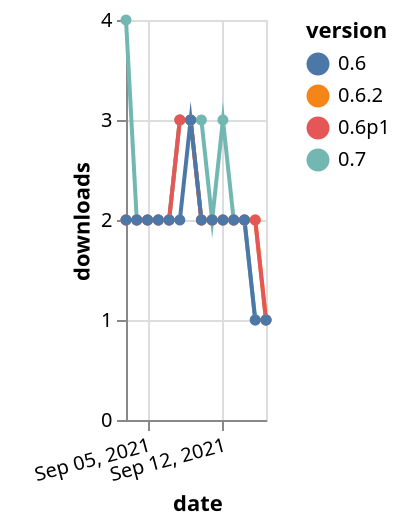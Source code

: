 {"$schema": "https://vega.github.io/schema/vega-lite/v5.json", "description": "A simple bar chart with embedded data.", "data": {"values": [{"date": "2021-09-03", "total": 2523, "delta": 2, "version": "0.6.2"}, {"date": "2021-09-04", "total": 2525, "delta": 2, "version": "0.6.2"}, {"date": "2021-09-05", "total": 2527, "delta": 2, "version": "0.6.2"}, {"date": "2021-09-06", "total": 2529, "delta": 2, "version": "0.6.2"}, {"date": "2021-09-07", "total": 2531, "delta": 2, "version": "0.6.2"}, {"date": "2021-09-08", "total": 2534, "delta": 3, "version": "0.6.2"}, {"date": "2021-09-09", "total": 2537, "delta": 3, "version": "0.6.2"}, {"date": "2021-09-10", "total": 2539, "delta": 2, "version": "0.6.2"}, {"date": "2021-09-11", "total": 2541, "delta": 2, "version": "0.6.2"}, {"date": "2021-09-12", "total": 2543, "delta": 2, "version": "0.6.2"}, {"date": "2021-09-13", "total": 2545, "delta": 2, "version": "0.6.2"}, {"date": "2021-09-14", "total": 2547, "delta": 2, "version": "0.6.2"}, {"date": "2021-09-15", "total": 2549, "delta": 2, "version": "0.6.2"}, {"date": "2021-09-16", "total": 2550, "delta": 1, "version": "0.6.2"}, {"date": "2021-09-03", "total": 2560, "delta": 4, "version": "0.7"}, {"date": "2021-09-04", "total": 2562, "delta": 2, "version": "0.7"}, {"date": "2021-09-05", "total": 2564, "delta": 2, "version": "0.7"}, {"date": "2021-09-06", "total": 2566, "delta": 2, "version": "0.7"}, {"date": "2021-09-07", "total": 2568, "delta": 2, "version": "0.7"}, {"date": "2021-09-08", "total": 2571, "delta": 3, "version": "0.7"}, {"date": "2021-09-09", "total": 2574, "delta": 3, "version": "0.7"}, {"date": "2021-09-10", "total": 2577, "delta": 3, "version": "0.7"}, {"date": "2021-09-11", "total": 2579, "delta": 2, "version": "0.7"}, {"date": "2021-09-12", "total": 2582, "delta": 3, "version": "0.7"}, {"date": "2021-09-13", "total": 2584, "delta": 2, "version": "0.7"}, {"date": "2021-09-14", "total": 2586, "delta": 2, "version": "0.7"}, {"date": "2021-09-15", "total": 2587, "delta": 1, "version": "0.7"}, {"date": "2021-09-16", "total": 2588, "delta": 1, "version": "0.7"}, {"date": "2021-09-03", "total": 2497, "delta": 2, "version": "0.6p1"}, {"date": "2021-09-04", "total": 2499, "delta": 2, "version": "0.6p1"}, {"date": "2021-09-05", "total": 2501, "delta": 2, "version": "0.6p1"}, {"date": "2021-09-06", "total": 2503, "delta": 2, "version": "0.6p1"}, {"date": "2021-09-07", "total": 2505, "delta": 2, "version": "0.6p1"}, {"date": "2021-09-08", "total": 2508, "delta": 3, "version": "0.6p1"}, {"date": "2021-09-09", "total": 2511, "delta": 3, "version": "0.6p1"}, {"date": "2021-09-10", "total": 2513, "delta": 2, "version": "0.6p1"}, {"date": "2021-09-11", "total": 2515, "delta": 2, "version": "0.6p1"}, {"date": "2021-09-12", "total": 2517, "delta": 2, "version": "0.6p1"}, {"date": "2021-09-13", "total": 2519, "delta": 2, "version": "0.6p1"}, {"date": "2021-09-14", "total": 2521, "delta": 2, "version": "0.6p1"}, {"date": "2021-09-15", "total": 2523, "delta": 2, "version": "0.6p1"}, {"date": "2021-09-16", "total": 2524, "delta": 1, "version": "0.6p1"}, {"date": "2021-09-03", "total": 2504, "delta": 2, "version": "0.6"}, {"date": "2021-09-04", "total": 2506, "delta": 2, "version": "0.6"}, {"date": "2021-09-05", "total": 2508, "delta": 2, "version": "0.6"}, {"date": "2021-09-06", "total": 2510, "delta": 2, "version": "0.6"}, {"date": "2021-09-07", "total": 2512, "delta": 2, "version": "0.6"}, {"date": "2021-09-08", "total": 2514, "delta": 2, "version": "0.6"}, {"date": "2021-09-09", "total": 2517, "delta": 3, "version": "0.6"}, {"date": "2021-09-10", "total": 2519, "delta": 2, "version": "0.6"}, {"date": "2021-09-11", "total": 2521, "delta": 2, "version": "0.6"}, {"date": "2021-09-12", "total": 2523, "delta": 2, "version": "0.6"}, {"date": "2021-09-13", "total": 2525, "delta": 2, "version": "0.6"}, {"date": "2021-09-14", "total": 2527, "delta": 2, "version": "0.6"}, {"date": "2021-09-15", "total": 2528, "delta": 1, "version": "0.6"}, {"date": "2021-09-16", "total": 2529, "delta": 1, "version": "0.6"}]}, "width": "container", "mark": {"type": "line", "point": {"filled": true}}, "encoding": {"x": {"field": "date", "type": "temporal", "timeUnit": "yearmonthdate", "title": "date", "axis": {"labelAngle": -15}}, "y": {"field": "delta", "type": "quantitative", "title": "downloads"}, "color": {"field": "version", "type": "nominal"}, "tooltip": {"field": "delta"}}}